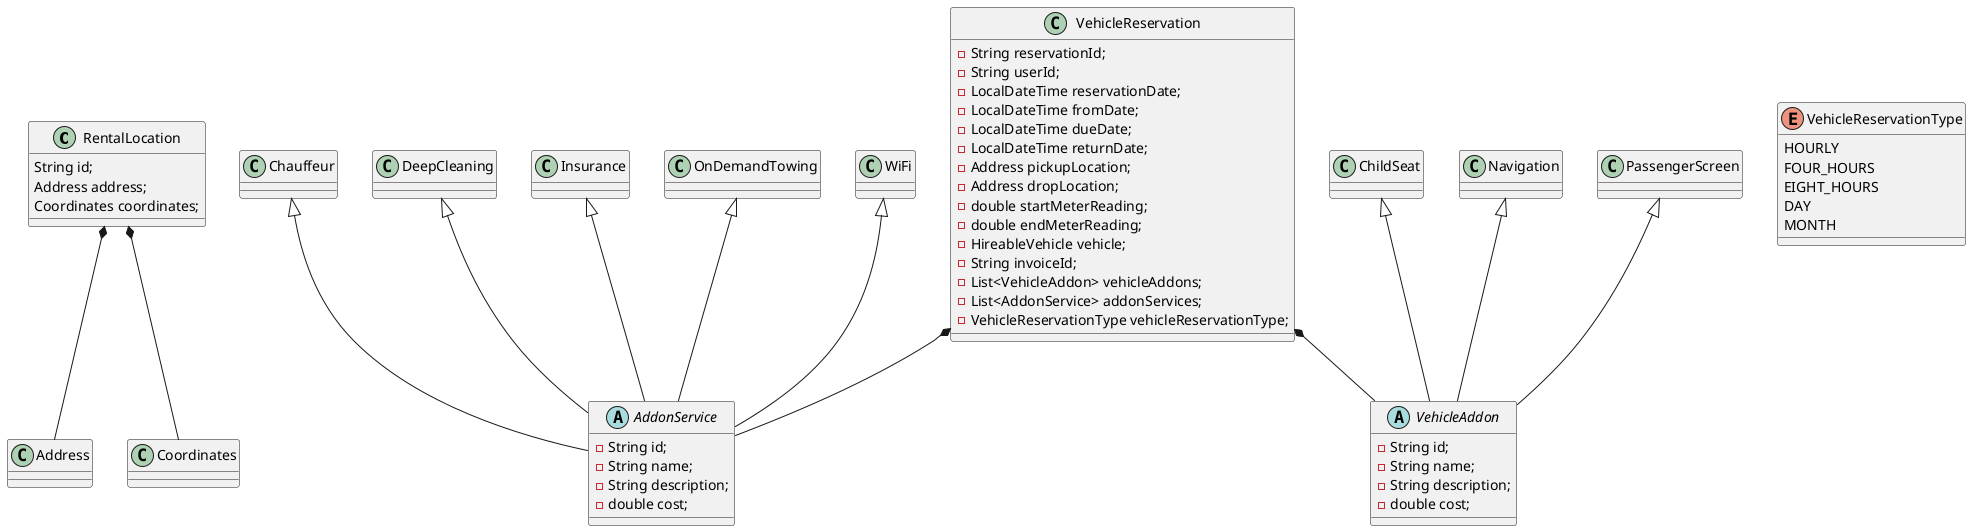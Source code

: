 @startuml

class RentalLocation {
String id;
Address address;
Coordinates coordinates;
}

RentalLocation *--Address
RentalLocation *--Coordinates

abstract class AddonService {
-String id;
-String name;
-String description;
-double cost;
}

Chauffeur <|-- AddonService
DeepCleaning <|-- AddonService
Insurance <|-- AddonService
OnDemandTowing <|-- AddonService
WiFi <|-- AddonService

abstract class VehicleAddon {
-String id;
-String name;
-String description;
-double cost;
}

ChildSeat <|-- VehicleAddon
Navigation <|-- VehicleAddon
PassengerScreen <|-- VehicleAddon

class VehicleReservation {
-String reservationId;
-String userId;
-LocalDateTime reservationDate;
-LocalDateTime fromDate;
-LocalDateTime dueDate;
-LocalDateTime returnDate;
-Address pickupLocation;
-Address dropLocation;
-double startMeterReading;
-double endMeterReading;
- HireableVehicle vehicle;
-String invoiceId;
-List<VehicleAddon> vehicleAddons;
-List<AddonService> addonServices;
-VehicleReservationType vehicleReservationType;
}

VehicleReservation *-- VehicleAddon
VehicleReservation *-- AddonService

enum VehicleReservationType {
    HOURLY
    FOUR_HOURS
    EIGHT_HOURS
    DAY
    MONTH
}

@enduml